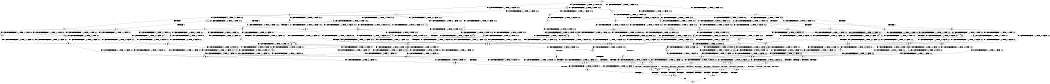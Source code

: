 digraph BCG {
size = "7, 10.5";
center = TRUE;
node [shape = circle];
0 [peripheries = 2];
0 -> 1 [label = "EX !0 !ATOMIC_EXCH_BRANCH (1, +1, TRUE, +1, 1, FALSE) !:0:1:2:"];
0 -> 2 [label = "EX !1 !ATOMIC_EXCH_BRANCH (1, +0, TRUE, +0, 1, TRUE) !:0:1:2:"];
0 -> 3 [label = "EX !2 !ATOMIC_EXCH_BRANCH (1, +1, TRUE, +1, 1, FALSE) !:0:1:2:"];
0 -> 4 [label = "EX !0 !ATOMIC_EXCH_BRANCH (1, +1, TRUE, +1, 1, FALSE) !:0:1:2:"];
1 -> 5 [label = "EX !2 !ATOMIC_EXCH_BRANCH (1, +1, TRUE, +1, 1, TRUE) !:0:1:2:"];
2 -> 6 [label = "EX !0 !ATOMIC_EXCH_BRANCH (1, +1, TRUE, +1, 1, FALSE) !:0:1:2:"];
2 -> 7 [label = "EX !2 !ATOMIC_EXCH_BRANCH (1, +1, TRUE, +1, 1, FALSE) !:0:1:2:"];
2 -> 8 [label = "EX !0 !ATOMIC_EXCH_BRANCH (1, +1, TRUE, +1, 1, FALSE) !:0:1:2:"];
2 -> 2 [label = "EX !1 !ATOMIC_EXCH_BRANCH (1, +0, TRUE, +0, 1, TRUE) !:0:1:2:"];
3 -> 9 [label = "EX !0 !ATOMIC_EXCH_BRANCH (1, +1, TRUE, +1, 1, TRUE) !:0:1:2:"];
3 -> 10 [label = "TERMINATE !2"];
3 -> 11 [label = "EX !1 !ATOMIC_EXCH_BRANCH (1, +0, TRUE, +0, 1, FALSE) !:0:1:2:"];
3 -> 12 [label = "EX !0 !ATOMIC_EXCH_BRANCH (1, +1, TRUE, +1, 1, TRUE) !:0:1:2:"];
4 -> 5 [label = "EX !2 !ATOMIC_EXCH_BRANCH (1, +1, TRUE, +1, 1, TRUE) !:0:1:2:"];
4 -> 13 [label = "TERMINATE !0"];
4 -> 14 [label = "EX !1 !ATOMIC_EXCH_BRANCH (1, +0, TRUE, +0, 1, FALSE) !:0:1:2:"];
4 -> 15 [label = "EX !2 !ATOMIC_EXCH_BRANCH (1, +1, TRUE, +1, 1, TRUE) !:0:1:2:"];
5 -> 16 [label = "EX !1 !ATOMIC_EXCH_BRANCH (1, +0, TRUE, +0, 1, FALSE) !:0:1:2:"];
6 -> 17 [label = "EX !1 !ATOMIC_EXCH_BRANCH (1, +0, TRUE, +0, 1, FALSE) !:0:1:2:"];
7 -> 18 [label = "EX !1 !ATOMIC_EXCH_BRANCH (1, +0, TRUE, +0, 1, FALSE) !:0:1:2:"];
7 -> 19 [label = "TERMINATE !2"];
7 -> 20 [label = "EX !0 !ATOMIC_EXCH_BRANCH (1, +1, TRUE, +1, 1, TRUE) !:0:1:2:"];
7 -> 11 [label = "EX !1 !ATOMIC_EXCH_BRANCH (1, +0, TRUE, +0, 1, FALSE) !:0:1:2:"];
8 -> 17 [label = "EX !1 !ATOMIC_EXCH_BRANCH (1, +0, TRUE, +0, 1, FALSE) !:0:1:2:"];
8 -> 21 [label = "TERMINATE !0"];
8 -> 22 [label = "EX !2 !ATOMIC_EXCH_BRANCH (1, +1, TRUE, +1, 1, TRUE) !:0:1:2:"];
8 -> 14 [label = "EX !1 !ATOMIC_EXCH_BRANCH (1, +0, TRUE, +0, 1, FALSE) !:0:1:2:"];
9 -> 23 [label = "EX !1 !ATOMIC_EXCH_BRANCH (1, +0, TRUE, +0, 1, FALSE) !:0:1:2:"];
10 -> 24 [label = "EX !0 !ATOMIC_EXCH_BRANCH (1, +1, TRUE, +1, 1, TRUE) !:0:1:"];
10 -> 25 [label = "EX !1 !ATOMIC_EXCH_BRANCH (1, +0, TRUE, +0, 1, FALSE) !:0:1:"];
10 -> 26 [label = "EX !0 !ATOMIC_EXCH_BRANCH (1, +1, TRUE, +1, 1, TRUE) !:0:1:"];
11 -> 27 [label = "EX !1 !ATOMIC_EXCH_BRANCH (1, +0, TRUE, +0, 2, TRUE) !:0:1:2:"];
11 -> 28 [label = "TERMINATE !2"];
11 -> 29 [label = "EX !0 !ATOMIC_EXCH_BRANCH (1, +1, TRUE, +1, 1, FALSE) !:0:1:2:"];
11 -> 30 [label = "EX !1 !ATOMIC_EXCH_BRANCH (1, +0, TRUE, +0, 2, TRUE) !:0:1:2:"];
12 -> 23 [label = "EX !1 !ATOMIC_EXCH_BRANCH (1, +0, TRUE, +0, 1, FALSE) !:0:1:2:"];
12 -> 31 [label = "TERMINATE !2"];
12 -> 32 [label = "EX !1 !ATOMIC_EXCH_BRANCH (1, +0, TRUE, +0, 1, FALSE) !:0:1:2:"];
12 -> 12 [label = "EX !0 !ATOMIC_EXCH_BRANCH (1, +1, TRUE, +1, 1, TRUE) !:0:1:2:"];
13 -> 33 [label = "EX !2 !ATOMIC_EXCH_BRANCH (1, +1, TRUE, +1, 1, TRUE) !:1:2:"];
13 -> 34 [label = "EX !1 !ATOMIC_EXCH_BRANCH (1, +0, TRUE, +0, 1, FALSE) !:1:2:"];
13 -> 35 [label = "EX !2 !ATOMIC_EXCH_BRANCH (1, +1, TRUE, +1, 1, TRUE) !:1:2:"];
14 -> 36 [label = "EX !1 !ATOMIC_EXCH_BRANCH (1, +0, TRUE, +0, 2, TRUE) !:0:1:2:"];
14 -> 37 [label = "TERMINATE !0"];
14 -> 29 [label = "EX !2 !ATOMIC_EXCH_BRANCH (1, +1, TRUE, +1, 1, FALSE) !:0:1:2:"];
14 -> 38 [label = "EX !1 !ATOMIC_EXCH_BRANCH (1, +0, TRUE, +0, 2, TRUE) !:0:1:2:"];
15 -> 16 [label = "EX !1 !ATOMIC_EXCH_BRANCH (1, +0, TRUE, +0, 1, FALSE) !:0:1:2:"];
15 -> 39 [label = "TERMINATE !0"];
15 -> 40 [label = "EX !1 !ATOMIC_EXCH_BRANCH (1, +0, TRUE, +0, 1, FALSE) !:0:1:2:"];
15 -> 15 [label = "EX !2 !ATOMIC_EXCH_BRANCH (1, +1, TRUE, +1, 1, TRUE) !:0:1:2:"];
16 -> 41 [label = "EX !1 !ATOMIC_EXCH_BRANCH (1, +0, TRUE, +0, 2, TRUE) !:0:1:2:"];
17 -> 36 [label = "EX !1 !ATOMIC_EXCH_BRANCH (1, +0, TRUE, +0, 2, TRUE) !:0:1:2:"];
18 -> 27 [label = "EX !1 !ATOMIC_EXCH_BRANCH (1, +0, TRUE, +0, 2, TRUE) !:0:1:2:"];
19 -> 42 [label = "EX !1 !ATOMIC_EXCH_BRANCH (1, +0, TRUE, +0, 1, FALSE) !:0:1:"];
19 -> 43 [label = "EX !0 !ATOMIC_EXCH_BRANCH (1, +1, TRUE, +1, 1, TRUE) !:0:1:"];
19 -> 25 [label = "EX !1 !ATOMIC_EXCH_BRANCH (1, +0, TRUE, +0, 1, FALSE) !:0:1:"];
20 -> 23 [label = "EX !1 !ATOMIC_EXCH_BRANCH (1, +0, TRUE, +0, 1, FALSE) !:0:1:2:"];
20 -> 44 [label = "TERMINATE !2"];
20 -> 32 [label = "EX !1 !ATOMIC_EXCH_BRANCH (1, +0, TRUE, +0, 1, FALSE) !:0:1:2:"];
20 -> 20 [label = "EX !0 !ATOMIC_EXCH_BRANCH (1, +1, TRUE, +1, 1, TRUE) !:0:1:2:"];
21 -> 45 [label = "EX !1 !ATOMIC_EXCH_BRANCH (1, +0, TRUE, +0, 1, FALSE) !:1:2:"];
21 -> 46 [label = "EX !2 !ATOMIC_EXCH_BRANCH (1, +1, TRUE, +1, 1, TRUE) !:1:2:"];
21 -> 34 [label = "EX !1 !ATOMIC_EXCH_BRANCH (1, +0, TRUE, +0, 1, FALSE) !:1:2:"];
22 -> 16 [label = "EX !1 !ATOMIC_EXCH_BRANCH (1, +0, TRUE, +0, 1, FALSE) !:0:1:2:"];
22 -> 47 [label = "TERMINATE !0"];
22 -> 22 [label = "EX !2 !ATOMIC_EXCH_BRANCH (1, +1, TRUE, +1, 1, TRUE) !:0:1:2:"];
22 -> 40 [label = "EX !1 !ATOMIC_EXCH_BRANCH (1, +0, TRUE, +0, 1, FALSE) !:0:1:2:"];
23 -> 48 [label = "EX !0 !ATOMIC_EXCH_BRANCH (1, +1, TRUE, +1, 1, FALSE) !:0:1:2:"];
24 -> 49 [label = "EX !1 !ATOMIC_EXCH_BRANCH (1, +0, TRUE, +0, 1, FALSE) !:0:1:"];
25 -> 50 [label = "EX !1 !ATOMIC_EXCH_BRANCH (1, +0, TRUE, +0, 2, TRUE) !:0:1:"];
25 -> 51 [label = "EX !0 !ATOMIC_EXCH_BRANCH (1, +1, TRUE, +1, 1, FALSE) !:0:1:"];
25 -> 52 [label = "EX !1 !ATOMIC_EXCH_BRANCH (1, +0, TRUE, +0, 2, TRUE) !:0:1:"];
26 -> 49 [label = "EX !1 !ATOMIC_EXCH_BRANCH (1, +0, TRUE, +0, 1, FALSE) !:0:1:"];
26 -> 53 [label = "EX !1 !ATOMIC_EXCH_BRANCH (1, +0, TRUE, +0, 1, FALSE) !:0:1:"];
26 -> 26 [label = "EX !0 !ATOMIC_EXCH_BRANCH (1, +1, TRUE, +1, 1, TRUE) !:0:1:"];
27 -> 48 [label = "EX !0 !ATOMIC_EXCH_BRANCH (1, +1, TRUE, +1, 1, FALSE) !:0:1:2:"];
28 -> 50 [label = "EX !1 !ATOMIC_EXCH_BRANCH (1, +0, TRUE, +0, 2, TRUE) !:0:1:"];
28 -> 51 [label = "EX !0 !ATOMIC_EXCH_BRANCH (1, +1, TRUE, +1, 1, FALSE) !:0:1:"];
28 -> 52 [label = "EX !1 !ATOMIC_EXCH_BRANCH (1, +0, TRUE, +0, 2, TRUE) !:0:1:"];
29 -> 54 [label = "EX !1 !ATOMIC_EXCH_BRANCH (1, +0, TRUE, +0, 2, FALSE) !:0:1:2:"];
29 -> 55 [label = "TERMINATE !2"];
29 -> 56 [label = "TERMINATE !0"];
29 -> 57 [label = "EX !1 !ATOMIC_EXCH_BRANCH (1, +0, TRUE, +0, 2, FALSE) !:0:1:2:"];
30 -> 48 [label = "EX !0 !ATOMIC_EXCH_BRANCH (1, +1, TRUE, +1, 1, FALSE) !:0:1:2:"];
30 -> 28 [label = "TERMINATE !2"];
30 -> 29 [label = "EX !0 !ATOMIC_EXCH_BRANCH (1, +1, TRUE, +1, 1, FALSE) !:0:1:2:"];
30 -> 30 [label = "EX !1 !ATOMIC_EXCH_BRANCH (1, +0, TRUE, +0, 2, TRUE) !:0:1:2:"];
31 -> 24 [label = "EX !0 !ATOMIC_EXCH_BRANCH (1, +1, TRUE, +1, 1, TRUE) !:0:1:"];
31 -> 53 [label = "EX !1 !ATOMIC_EXCH_BRANCH (1, +0, TRUE, +0, 1, FALSE) !:0:1:"];
31 -> 26 [label = "EX !0 !ATOMIC_EXCH_BRANCH (1, +1, TRUE, +1, 1, TRUE) !:0:1:"];
32 -> 48 [label = "EX !0 !ATOMIC_EXCH_BRANCH (1, +1, TRUE, +1, 1, FALSE) !:0:1:2:"];
32 -> 58 [label = "TERMINATE !2"];
32 -> 59 [label = "EX !1 !ATOMIC_EXCH_BRANCH (1, +0, TRUE, +0, 2, TRUE) !:0:1:2:"];
32 -> 29 [label = "EX !0 !ATOMIC_EXCH_BRANCH (1, +1, TRUE, +1, 1, FALSE) !:0:1:2:"];
33 -> 60 [label = "EX !1 !ATOMIC_EXCH_BRANCH (1, +0, TRUE, +0, 1, FALSE) !:1:2:"];
34 -> 61 [label = "EX !1 !ATOMIC_EXCH_BRANCH (1, +0, TRUE, +0, 2, TRUE) !:1:2:"];
34 -> 62 [label = "EX !2 !ATOMIC_EXCH_BRANCH (1, +1, TRUE, +1, 1, FALSE) !:1:2:"];
34 -> 63 [label = "EX !1 !ATOMIC_EXCH_BRANCH (1, +0, TRUE, +0, 2, TRUE) !:1:2:"];
35 -> 60 [label = "EX !1 !ATOMIC_EXCH_BRANCH (1, +0, TRUE, +0, 1, FALSE) !:1:2:"];
35 -> 64 [label = "EX !1 !ATOMIC_EXCH_BRANCH (1, +0, TRUE, +0, 1, FALSE) !:1:2:"];
35 -> 35 [label = "EX !2 !ATOMIC_EXCH_BRANCH (1, +1, TRUE, +1, 1, TRUE) !:1:2:"];
36 -> 48 [label = "EX !2 !ATOMIC_EXCH_BRANCH (1, +1, TRUE, +1, 1, FALSE) !:0:1:2:"];
37 -> 61 [label = "EX !1 !ATOMIC_EXCH_BRANCH (1, +0, TRUE, +0, 2, TRUE) !:1:2:"];
37 -> 62 [label = "EX !2 !ATOMIC_EXCH_BRANCH (1, +1, TRUE, +1, 1, FALSE) !:1:2:"];
37 -> 63 [label = "EX !1 !ATOMIC_EXCH_BRANCH (1, +0, TRUE, +0, 2, TRUE) !:1:2:"];
38 -> 48 [label = "EX !2 !ATOMIC_EXCH_BRANCH (1, +1, TRUE, +1, 1, FALSE) !:0:1:2:"];
38 -> 37 [label = "TERMINATE !0"];
38 -> 29 [label = "EX !2 !ATOMIC_EXCH_BRANCH (1, +1, TRUE, +1, 1, FALSE) !:0:1:2:"];
38 -> 38 [label = "EX !1 !ATOMIC_EXCH_BRANCH (1, +0, TRUE, +0, 2, TRUE) !:0:1:2:"];
39 -> 33 [label = "EX !2 !ATOMIC_EXCH_BRANCH (1, +1, TRUE, +1, 1, TRUE) !:1:2:"];
39 -> 64 [label = "EX !1 !ATOMIC_EXCH_BRANCH (1, +0, TRUE, +0, 1, FALSE) !:1:2:"];
39 -> 35 [label = "EX !2 !ATOMIC_EXCH_BRANCH (1, +1, TRUE, +1, 1, TRUE) !:1:2:"];
40 -> 41 [label = "EX !1 !ATOMIC_EXCH_BRANCH (1, +0, TRUE, +0, 2, TRUE) !:0:1:2:"];
40 -> 65 [label = "TERMINATE !0"];
40 -> 29 [label = "EX !2 !ATOMIC_EXCH_BRANCH (1, +1, TRUE, +1, 1, FALSE) !:0:1:2:"];
40 -> 66 [label = "EX !1 !ATOMIC_EXCH_BRANCH (1, +0, TRUE, +0, 2, TRUE) !:0:1:2:"];
41 -> 48 [label = "EX !2 !ATOMIC_EXCH_BRANCH (1, +1, TRUE, +1, 1, FALSE) !:0:1:2:"];
42 -> 50 [label = "EX !1 !ATOMIC_EXCH_BRANCH (1, +0, TRUE, +0, 2, TRUE) !:0:1:"];
43 -> 49 [label = "EX !1 !ATOMIC_EXCH_BRANCH (1, +0, TRUE, +0, 1, FALSE) !:0:1:"];
43 -> 53 [label = "EX !1 !ATOMIC_EXCH_BRANCH (1, +0, TRUE, +0, 1, FALSE) !:0:1:"];
43 -> 43 [label = "EX !0 !ATOMIC_EXCH_BRANCH (1, +1, TRUE, +1, 1, TRUE) !:0:1:"];
44 -> 67 [label = "EX !0 !ATOMIC_EXCH_BRANCH (1, +1, TRUE, +1, 1, TRUE) !:0:1:"];
44 -> 53 [label = "EX !1 !ATOMIC_EXCH_BRANCH (1, +0, TRUE, +0, 1, FALSE) !:0:1:"];
44 -> 43 [label = "EX !0 !ATOMIC_EXCH_BRANCH (1, +1, TRUE, +1, 1, TRUE) !:0:1:"];
45 -> 61 [label = "EX !1 !ATOMIC_EXCH_BRANCH (1, +0, TRUE, +0, 2, TRUE) !:1:2:"];
46 -> 60 [label = "EX !1 !ATOMIC_EXCH_BRANCH (1, +0, TRUE, +0, 1, FALSE) !:1:2:"];
46 -> 46 [label = "EX !2 !ATOMIC_EXCH_BRANCH (1, +1, TRUE, +1, 1, TRUE) !:1:2:"];
46 -> 64 [label = "EX !1 !ATOMIC_EXCH_BRANCH (1, +0, TRUE, +0, 1, FALSE) !:1:2:"];
47 -> 60 [label = "EX !1 !ATOMIC_EXCH_BRANCH (1, +0, TRUE, +0, 1, FALSE) !:1:2:"];
47 -> 46 [label = "EX !2 !ATOMIC_EXCH_BRANCH (1, +1, TRUE, +1, 1, TRUE) !:1:2:"];
47 -> 64 [label = "EX !1 !ATOMIC_EXCH_BRANCH (1, +0, TRUE, +0, 1, FALSE) !:1:2:"];
48 -> 54 [label = "EX !1 !ATOMIC_EXCH_BRANCH (1, +0, TRUE, +0, 2, FALSE) !:0:1:2:"];
49 -> 68 [label = "EX !0 !ATOMIC_EXCH_BRANCH (1, +1, TRUE, +1, 1, FALSE) !:0:1:"];
50 -> 68 [label = "EX !0 !ATOMIC_EXCH_BRANCH (1, +1, TRUE, +1, 1, FALSE) !:0:1:"];
51 -> 69 [label = "EX !1 !ATOMIC_EXCH_BRANCH (1, +0, TRUE, +0, 2, FALSE) !:0:1:"];
51 -> 70 [label = "TERMINATE !0"];
51 -> 71 [label = "EX !1 !ATOMIC_EXCH_BRANCH (1, +0, TRUE, +0, 2, FALSE) !:0:1:"];
52 -> 68 [label = "EX !0 !ATOMIC_EXCH_BRANCH (1, +1, TRUE, +1, 1, FALSE) !:0:1:"];
52 -> 51 [label = "EX !0 !ATOMIC_EXCH_BRANCH (1, +1, TRUE, +1, 1, FALSE) !:0:1:"];
52 -> 52 [label = "EX !1 !ATOMIC_EXCH_BRANCH (1, +0, TRUE, +0, 2, TRUE) !:0:1:"];
53 -> 68 [label = "EX !0 !ATOMIC_EXCH_BRANCH (1, +1, TRUE, +1, 1, FALSE) !:0:1:"];
53 -> 72 [label = "EX !1 !ATOMIC_EXCH_BRANCH (1, +0, TRUE, +0, 2, TRUE) !:0:1:"];
53 -> 51 [label = "EX !0 !ATOMIC_EXCH_BRANCH (1, +1, TRUE, +1, 1, FALSE) !:0:1:"];
54 -> 73 [label = "TERMINATE !0"];
55 -> 69 [label = "EX !1 !ATOMIC_EXCH_BRANCH (1, +0, TRUE, +0, 2, FALSE) !:0:1:"];
55 -> 70 [label = "TERMINATE !0"];
55 -> 71 [label = "EX !1 !ATOMIC_EXCH_BRANCH (1, +0, TRUE, +0, 2, FALSE) !:0:1:"];
56 -> 74 [label = "EX !1 !ATOMIC_EXCH_BRANCH (1, +0, TRUE, +0, 2, FALSE) !:1:2:"];
56 -> 70 [label = "TERMINATE !2"];
56 -> 75 [label = "EX !1 !ATOMIC_EXCH_BRANCH (1, +0, TRUE, +0, 2, FALSE) !:1:2:"];
57 -> 73 [label = "TERMINATE !0"];
57 -> 76 [label = "TERMINATE !1"];
57 -> 77 [label = "TERMINATE !2"];
57 -> 78 [label = "TERMINATE !0"];
58 -> 68 [label = "EX !0 !ATOMIC_EXCH_BRANCH (1, +1, TRUE, +1, 1, FALSE) !:0:1:"];
58 -> 72 [label = "EX !1 !ATOMIC_EXCH_BRANCH (1, +0, TRUE, +0, 2, TRUE) !:0:1:"];
58 -> 51 [label = "EX !0 !ATOMIC_EXCH_BRANCH (1, +1, TRUE, +1, 1, FALSE) !:0:1:"];
59 -> 48 [label = "EX !0 !ATOMIC_EXCH_BRANCH (1, +1, TRUE, +1, 1, FALSE) !:0:1:2:"];
59 -> 58 [label = "TERMINATE !2"];
59 -> 59 [label = "EX !1 !ATOMIC_EXCH_BRANCH (1, +0, TRUE, +0, 2, TRUE) !:0:1:2:"];
59 -> 29 [label = "EX !0 !ATOMIC_EXCH_BRANCH (1, +1, TRUE, +1, 1, FALSE) !:0:1:2:"];
60 -> 79 [label = "EX !1 !ATOMIC_EXCH_BRANCH (1, +0, TRUE, +0, 2, TRUE) !:1:2:"];
61 -> 80 [label = "EX !2 !ATOMIC_EXCH_BRANCH (1, +1, TRUE, +1, 1, FALSE) !:1:2:"];
62 -> 74 [label = "EX !1 !ATOMIC_EXCH_BRANCH (1, +0, TRUE, +0, 2, FALSE) !:1:2:"];
62 -> 70 [label = "TERMINATE !2"];
62 -> 75 [label = "EX !1 !ATOMIC_EXCH_BRANCH (1, +0, TRUE, +0, 2, FALSE) !:1:2:"];
63 -> 80 [label = "EX !2 !ATOMIC_EXCH_BRANCH (1, +1, TRUE, +1, 1, FALSE) !:1:2:"];
63 -> 62 [label = "EX !2 !ATOMIC_EXCH_BRANCH (1, +1, TRUE, +1, 1, FALSE) !:1:2:"];
63 -> 63 [label = "EX !1 !ATOMIC_EXCH_BRANCH (1, +0, TRUE, +0, 2, TRUE) !:1:2:"];
64 -> 79 [label = "EX !1 !ATOMIC_EXCH_BRANCH (1, +0, TRUE, +0, 2, TRUE) !:1:2:"];
64 -> 62 [label = "EX !2 !ATOMIC_EXCH_BRANCH (1, +1, TRUE, +1, 1, FALSE) !:1:2:"];
64 -> 81 [label = "EX !1 !ATOMIC_EXCH_BRANCH (1, +0, TRUE, +0, 2, TRUE) !:1:2:"];
65 -> 79 [label = "EX !1 !ATOMIC_EXCH_BRANCH (1, +0, TRUE, +0, 2, TRUE) !:1:2:"];
65 -> 62 [label = "EX !2 !ATOMIC_EXCH_BRANCH (1, +1, TRUE, +1, 1, FALSE) !:1:2:"];
65 -> 81 [label = "EX !1 !ATOMIC_EXCH_BRANCH (1, +0, TRUE, +0, 2, TRUE) !:1:2:"];
66 -> 48 [label = "EX !2 !ATOMIC_EXCH_BRANCH (1, +1, TRUE, +1, 1, FALSE) !:0:1:2:"];
66 -> 65 [label = "TERMINATE !0"];
66 -> 29 [label = "EX !2 !ATOMIC_EXCH_BRANCH (1, +1, TRUE, +1, 1, FALSE) !:0:1:2:"];
66 -> 66 [label = "EX !1 !ATOMIC_EXCH_BRANCH (1, +0, TRUE, +0, 2, TRUE) !:0:1:2:"];
67 -> 49 [label = "EX !1 !ATOMIC_EXCH_BRANCH (1, +0, TRUE, +0, 1, FALSE) !:0:1:"];
68 -> 69 [label = "EX !1 !ATOMIC_EXCH_BRANCH (1, +0, TRUE, +0, 2, FALSE) !:0:1:"];
69 -> 82 [label = "TERMINATE !0"];
70 -> 83 [label = "EX !1 !ATOMIC_EXCH_BRANCH (1, +0, TRUE, +0, 2, FALSE) !:1:"];
70 -> 84 [label = "EX !1 !ATOMIC_EXCH_BRANCH (1, +0, TRUE, +0, 2, FALSE) !:1:"];
71 -> 82 [label = "TERMINATE !0"];
71 -> 85 [label = "TERMINATE !1"];
71 -> 86 [label = "TERMINATE !0"];
72 -> 68 [label = "EX !0 !ATOMIC_EXCH_BRANCH (1, +1, TRUE, +1, 1, FALSE) !:0:1:"];
72 -> 72 [label = "EX !1 !ATOMIC_EXCH_BRANCH (1, +0, TRUE, +0, 2, TRUE) !:0:1:"];
72 -> 51 [label = "EX !0 !ATOMIC_EXCH_BRANCH (1, +1, TRUE, +1, 1, FALSE) !:0:1:"];
73 -> 82 [label = "TERMINATE !2"];
74 -> 82 [label = "TERMINATE !2"];
75 -> 82 [label = "TERMINATE !2"];
75 -> 87 [label = "TERMINATE !1"];
75 -> 86 [label = "TERMINATE !2"];
76 -> 88 [label = "TERMINATE !0"];
76 -> 85 [label = "TERMINATE !2"];
76 -> 87 [label = "TERMINATE !0"];
77 -> 82 [label = "TERMINATE !0"];
77 -> 85 [label = "TERMINATE !1"];
77 -> 86 [label = "TERMINATE !0"];
78 -> 82 [label = "TERMINATE !2"];
78 -> 87 [label = "TERMINATE !1"];
78 -> 86 [label = "TERMINATE !2"];
79 -> 80 [label = "EX !2 !ATOMIC_EXCH_BRANCH (1, +1, TRUE, +1, 1, FALSE) !:1:2:"];
80 -> 74 [label = "EX !1 !ATOMIC_EXCH_BRANCH (1, +0, TRUE, +0, 2, FALSE) !:1:2:"];
81 -> 80 [label = "EX !2 !ATOMIC_EXCH_BRANCH (1, +1, TRUE, +1, 1, FALSE) !:1:2:"];
81 -> 62 [label = "EX !2 !ATOMIC_EXCH_BRANCH (1, +1, TRUE, +1, 1, FALSE) !:1:2:"];
81 -> 81 [label = "EX !1 !ATOMIC_EXCH_BRANCH (1, +0, TRUE, +0, 2, TRUE) !:1:2:"];
82 -> 89 [label = "TERMINATE !1"];
83 -> 89 [label = "TERMINATE !1"];
84 -> 89 [label = "TERMINATE !1"];
84 -> 90 [label = "TERMINATE !1"];
85 -> 89 [label = "TERMINATE !0"];
85 -> 90 [label = "TERMINATE !0"];
86 -> 89 [label = "TERMINATE !1"];
86 -> 90 [label = "TERMINATE !1"];
87 -> 89 [label = "TERMINATE !2"];
87 -> 90 [label = "TERMINATE !2"];
88 -> 89 [label = "TERMINATE !2"];
89 -> 91 [label = "exit"];
90 -> 91 [label = "exit"];
}
